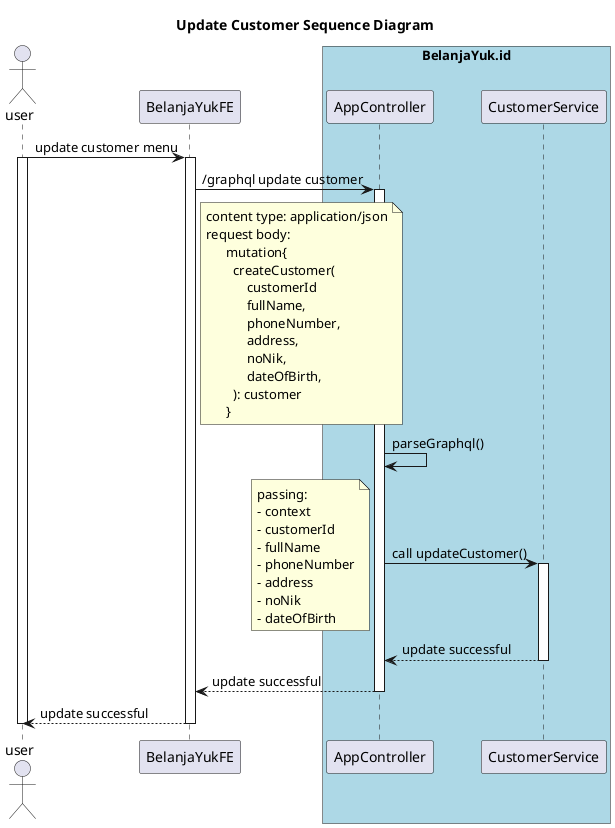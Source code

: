 @startuml
title: Update Customer Sequence Diagram
actor user
participant BelanjaYukFE
box "BelanjaYuk.id" #LightBlue
participant AppController
participant CustomerService
end box

user -> BelanjaYukFE ++ : update customer menu
activate user
BelanjaYukFE -> AppController ++ : /graphql update customer
    note right of BelanjaYukFE
    content type: application/json
    request body:
          mutation{
            createCustomer(
                customerId
                fullName,
                phoneNumber,
                address,
                noNik,
                dateOfBirth,
            ): customer
          }
    end note
AppController -> AppController : parseGraphql()
AppController -> CustomerService ++ : call updateCustomer()
    note left
    passing:
    - context
    - customerId
    - fullName
    - phoneNumber
    - address
    - noNik
    - dateOfBirth
    end note
CustomerService --> AppController -- : update successful
AppController --> BelanjaYukFE -- : update successful
BelanjaYukFE --> user -- : update successful
deactivate user
@enduml